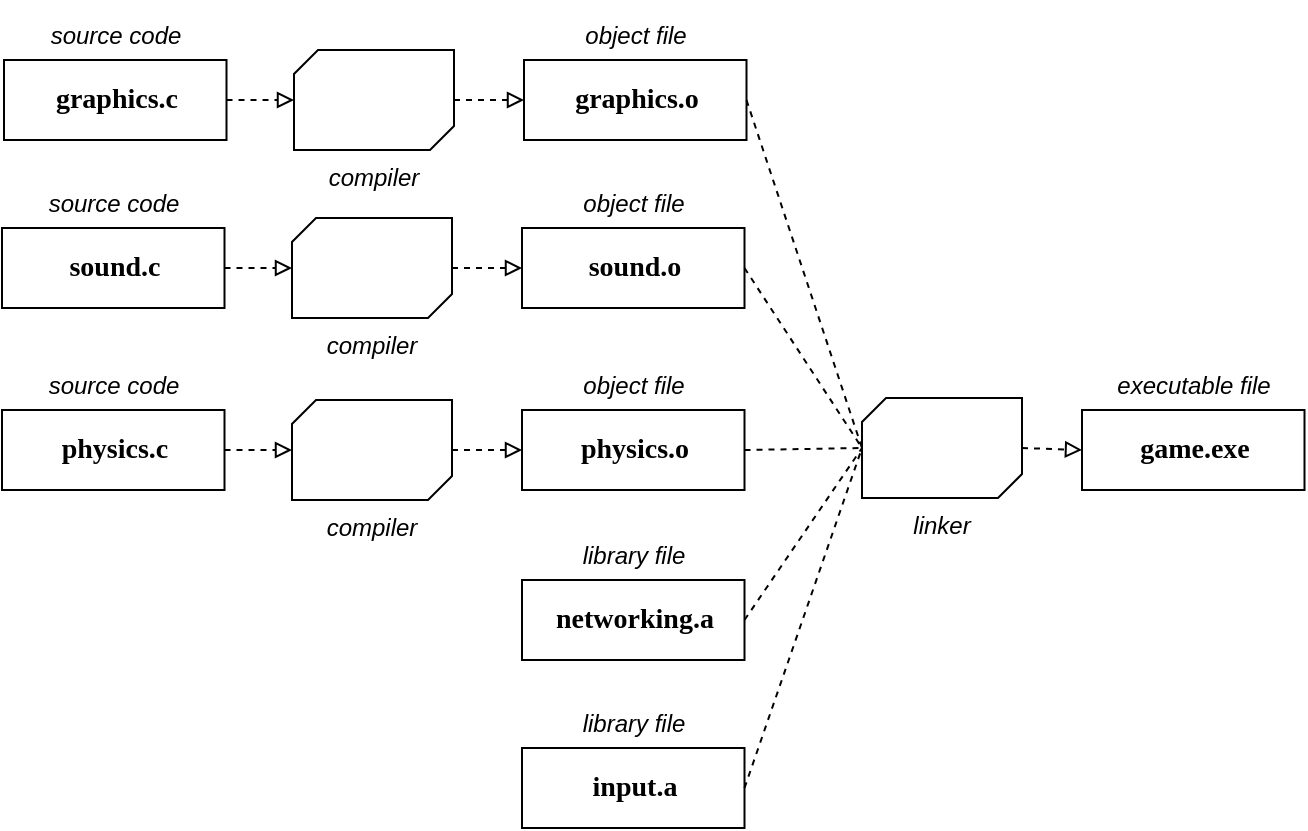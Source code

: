 <mxfile version="24.7.5">
  <diagram name="Page-1" id="OG9BTvCCsHkbAwrGS6bM">
    <mxGraphModel dx="1434" dy="836" grid="1" gridSize="10" guides="1" tooltips="1" connect="1" arrows="1" fold="1" page="1" pageScale="1" pageWidth="850" pageHeight="1100" math="0" shadow="0">
      <root>
        <mxCell id="0" />
        <mxCell id="1" parent="0" />
        <mxCell id="PTdtlWfjY--hyFflSW8q-35" value="" style="group" vertex="1" connectable="0" parent="1">
          <mxGeometry x="91" y="509" width="371.25" height="75" as="geometry" />
        </mxCell>
        <mxCell id="NzryKnhzQ9Qeah7yjg4x-6" value="" style="endArrow=block;html=1;rounded=0;exitX=1;exitY=0.5;exitDx=0;exitDy=0;dashed=1;endFill=0;entryX=0;entryY=0.5;entryDx=0;entryDy=0;entryPerimeter=0;" parent="PTdtlWfjY--hyFflSW8q-35" source="NzryKnhzQ9Qeah7yjg4x-4" target="NzryKnhzQ9Qeah7yjg4x-8" edge="1">
          <mxGeometry y="10" width="50" height="50" relative="1" as="geometry">
            <mxPoint x="150" y="74" as="sourcePoint" />
            <mxPoint x="200" y="24" as="targetPoint" />
            <mxPoint as="offset" />
          </mxGeometry>
        </mxCell>
        <mxCell id="NzryKnhzQ9Qeah7yjg4x-8" value="&lt;i&gt;compiler&lt;/i&gt;" style="verticalLabelPosition=bottom;verticalAlign=top;html=1;shape=mxgraph.basic.diag_snip_rect;dx=6;whiteSpace=wrap;" parent="PTdtlWfjY--hyFflSW8q-35" vertex="1">
          <mxGeometry x="145" y="25" width="80" height="50" as="geometry" />
        </mxCell>
        <mxCell id="NzryKnhzQ9Qeah7yjg4x-10" value="" style="endArrow=block;html=1;rounded=0;exitX=1;exitY=0.5;exitDx=0;exitDy=0;dashed=1;endFill=0;entryX=0;entryY=0.5;entryDx=0;entryDy=0;exitPerimeter=0;" parent="PTdtlWfjY--hyFflSW8q-35" source="NzryKnhzQ9Qeah7yjg4x-8" target="PTdtlWfjY--hyFflSW8q-3" edge="1">
          <mxGeometry y="10" width="50" height="50" relative="1" as="geometry">
            <mxPoint x="247.01" y="95.52" as="sourcePoint" />
            <mxPoint x="270" y="50" as="targetPoint" />
            <mxPoint as="offset" />
          </mxGeometry>
        </mxCell>
        <mxCell id="PTdtlWfjY--hyFflSW8q-1" value="" style="group" vertex="1" connectable="0" parent="PTdtlWfjY--hyFflSW8q-35">
          <mxGeometry width="111.25" height="70" as="geometry" />
        </mxCell>
        <mxCell id="NzryKnhzQ9Qeah7yjg4x-4" value="&lt;font color=&quot;#000000&quot; size=&quot;1&quot;&gt;&lt;b style=&quot;font-size: 14px;&quot;&gt;graphics.c&lt;/b&gt;&lt;/font&gt;" style="text;html=1;align=center;verticalAlign=middle;whiteSpace=wrap;rounded=0;fillColor=none;fontColor=#333333;strokeColor=#000000;fontFamily=Lucida Console;fontSize=9;perimeterSpacing=0;labelPadding=9;spacingLeft=2;" parent="PTdtlWfjY--hyFflSW8q-1" vertex="1">
          <mxGeometry y="30" width="111.25" height="40" as="geometry" />
        </mxCell>
        <mxCell id="NzryKnhzQ9Qeah7yjg4x-5" value="&lt;i style=&quot;&quot;&gt;&lt;font face=&quot;Helvetica&quot;&gt;source code&lt;/font&gt;&lt;/i&gt;" style="text;html=1;strokeColor=none;fillColor=none;align=center;verticalAlign=middle;whiteSpace=wrap;rounded=0;" parent="PTdtlWfjY--hyFflSW8q-1" vertex="1">
          <mxGeometry x="11.88" width="87.5" height="35" as="geometry" />
        </mxCell>
        <mxCell id="PTdtlWfjY--hyFflSW8q-2" value="" style="group" vertex="1" connectable="0" parent="PTdtlWfjY--hyFflSW8q-35">
          <mxGeometry x="260" width="111.25" height="70" as="geometry" />
        </mxCell>
        <mxCell id="PTdtlWfjY--hyFflSW8q-3" value="&lt;font color=&quot;#000000&quot; size=&quot;1&quot;&gt;&lt;b style=&quot;font-size: 14px;&quot;&gt;graphics.o&lt;/b&gt;&lt;/font&gt;" style="text;html=1;align=center;verticalAlign=middle;whiteSpace=wrap;rounded=0;fillColor=none;fontColor=#333333;strokeColor=#000000;fontFamily=Lucida Console;fontSize=9;perimeterSpacing=0;labelPadding=9;spacingLeft=2;" vertex="1" parent="PTdtlWfjY--hyFflSW8q-2">
          <mxGeometry y="30" width="111.25" height="40" as="geometry" />
        </mxCell>
        <mxCell id="PTdtlWfjY--hyFflSW8q-4" value="&lt;i style=&quot;&quot;&gt;&lt;font face=&quot;Helvetica&quot;&gt;object file&lt;/font&gt;&lt;/i&gt;" style="text;html=1;strokeColor=none;fillColor=none;align=center;verticalAlign=middle;whiteSpace=wrap;rounded=0;" vertex="1" parent="PTdtlWfjY--hyFflSW8q-2">
          <mxGeometry x="11.88" width="87.5" height="35" as="geometry" />
        </mxCell>
        <mxCell id="PTdtlWfjY--hyFflSW8q-36" value="" style="group" vertex="1" connectable="0" parent="1">
          <mxGeometry x="90" y="593" width="371.25" height="75" as="geometry" />
        </mxCell>
        <mxCell id="PTdtlWfjY--hyFflSW8q-5" value="" style="endArrow=block;html=1;rounded=0;exitX=1;exitY=0.5;exitDx=0;exitDy=0;dashed=1;endFill=0;entryX=0;entryY=0.5;entryDx=0;entryDy=0;entryPerimeter=0;" edge="1" parent="PTdtlWfjY--hyFflSW8q-36" source="PTdtlWfjY--hyFflSW8q-9" target="PTdtlWfjY--hyFflSW8q-6">
          <mxGeometry y="10" width="50" height="50" relative="1" as="geometry">
            <mxPoint x="150" y="74" as="sourcePoint" />
            <mxPoint x="200" y="24" as="targetPoint" />
            <mxPoint as="offset" />
          </mxGeometry>
        </mxCell>
        <mxCell id="PTdtlWfjY--hyFflSW8q-6" value="&lt;i&gt;compiler&lt;/i&gt;" style="verticalLabelPosition=bottom;verticalAlign=top;html=1;shape=mxgraph.basic.diag_snip_rect;dx=6;whiteSpace=wrap;" vertex="1" parent="PTdtlWfjY--hyFflSW8q-36">
          <mxGeometry x="145" y="25" width="80" height="50" as="geometry" />
        </mxCell>
        <mxCell id="PTdtlWfjY--hyFflSW8q-7" value="" style="endArrow=block;html=1;rounded=0;exitX=1;exitY=0.5;exitDx=0;exitDy=0;dashed=1;endFill=0;entryX=0;entryY=0.5;entryDx=0;entryDy=0;exitPerimeter=0;" edge="1" parent="PTdtlWfjY--hyFflSW8q-36" source="PTdtlWfjY--hyFflSW8q-6" target="PTdtlWfjY--hyFflSW8q-12">
          <mxGeometry y="10" width="50" height="50" relative="1" as="geometry">
            <mxPoint x="247.01" y="95.52" as="sourcePoint" />
            <mxPoint x="270" y="50" as="targetPoint" />
            <mxPoint as="offset" />
          </mxGeometry>
        </mxCell>
        <mxCell id="PTdtlWfjY--hyFflSW8q-8" value="" style="group" vertex="1" connectable="0" parent="PTdtlWfjY--hyFflSW8q-36">
          <mxGeometry width="111.25" height="70" as="geometry" />
        </mxCell>
        <mxCell id="PTdtlWfjY--hyFflSW8q-9" value="&lt;font color=&quot;#000000&quot; size=&quot;1&quot;&gt;&lt;b style=&quot;font-size: 14px;&quot;&gt;sound.c&lt;/b&gt;&lt;/font&gt;" style="text;html=1;align=center;verticalAlign=middle;whiteSpace=wrap;rounded=0;fillColor=none;fontColor=#333333;strokeColor=#000000;fontFamily=Lucida Console;fontSize=9;perimeterSpacing=0;labelPadding=9;spacingLeft=2;" vertex="1" parent="PTdtlWfjY--hyFflSW8q-8">
          <mxGeometry y="30" width="111.25" height="40" as="geometry" />
        </mxCell>
        <mxCell id="PTdtlWfjY--hyFflSW8q-10" value="&lt;i style=&quot;&quot;&gt;&lt;font face=&quot;Helvetica&quot;&gt;source code&lt;/font&gt;&lt;/i&gt;" style="text;html=1;strokeColor=none;fillColor=none;align=center;verticalAlign=middle;whiteSpace=wrap;rounded=0;" vertex="1" parent="PTdtlWfjY--hyFflSW8q-8">
          <mxGeometry x="11.88" width="87.5" height="35" as="geometry" />
        </mxCell>
        <mxCell id="PTdtlWfjY--hyFflSW8q-11" value="" style="group" vertex="1" connectable="0" parent="PTdtlWfjY--hyFflSW8q-36">
          <mxGeometry x="260" width="111.25" height="70" as="geometry" />
        </mxCell>
        <mxCell id="PTdtlWfjY--hyFflSW8q-12" value="&lt;font color=&quot;#000000&quot; size=&quot;1&quot;&gt;&lt;b style=&quot;font-size: 14px;&quot;&gt;sound.o&lt;/b&gt;&lt;/font&gt;" style="text;html=1;align=center;verticalAlign=middle;whiteSpace=wrap;rounded=0;fillColor=none;fontColor=#333333;strokeColor=#000000;fontFamily=Lucida Console;fontSize=9;perimeterSpacing=0;labelPadding=9;spacingLeft=2;" vertex="1" parent="PTdtlWfjY--hyFflSW8q-11">
          <mxGeometry y="30" width="111.25" height="40" as="geometry" />
        </mxCell>
        <mxCell id="PTdtlWfjY--hyFflSW8q-13" value="&lt;i&gt;object file&lt;/i&gt;" style="text;html=1;strokeColor=none;fillColor=none;align=center;verticalAlign=middle;whiteSpace=wrap;rounded=0;" vertex="1" parent="PTdtlWfjY--hyFflSW8q-11">
          <mxGeometry x="11.88" width="87.5" height="35" as="geometry" />
        </mxCell>
        <mxCell id="PTdtlWfjY--hyFflSW8q-39" value="" style="group" vertex="1" connectable="0" parent="1">
          <mxGeometry x="90" y="684" width="371.25" height="75" as="geometry" />
        </mxCell>
        <mxCell id="PTdtlWfjY--hyFflSW8q-40" value="" style="endArrow=block;html=1;rounded=0;exitX=1;exitY=0.5;exitDx=0;exitDy=0;dashed=1;endFill=0;entryX=0;entryY=0.5;entryDx=0;entryDy=0;entryPerimeter=0;" edge="1" parent="PTdtlWfjY--hyFflSW8q-39" source="PTdtlWfjY--hyFflSW8q-44" target="PTdtlWfjY--hyFflSW8q-41">
          <mxGeometry y="10" width="50" height="50" relative="1" as="geometry">
            <mxPoint x="150" y="74" as="sourcePoint" />
            <mxPoint x="200" y="24" as="targetPoint" />
            <mxPoint as="offset" />
          </mxGeometry>
        </mxCell>
        <mxCell id="PTdtlWfjY--hyFflSW8q-41" value="&lt;i&gt;compiler&lt;/i&gt;" style="verticalLabelPosition=bottom;verticalAlign=top;html=1;shape=mxgraph.basic.diag_snip_rect;dx=6;whiteSpace=wrap;" vertex="1" parent="PTdtlWfjY--hyFflSW8q-39">
          <mxGeometry x="145" y="25" width="80" height="50" as="geometry" />
        </mxCell>
        <mxCell id="PTdtlWfjY--hyFflSW8q-42" value="" style="endArrow=block;html=1;rounded=0;exitX=1;exitY=0.5;exitDx=0;exitDy=0;dashed=1;endFill=0;entryX=0;entryY=0.5;entryDx=0;entryDy=0;exitPerimeter=0;" edge="1" parent="PTdtlWfjY--hyFflSW8q-39" source="PTdtlWfjY--hyFflSW8q-41" target="PTdtlWfjY--hyFflSW8q-47">
          <mxGeometry y="10" width="50" height="50" relative="1" as="geometry">
            <mxPoint x="247.01" y="95.52" as="sourcePoint" />
            <mxPoint x="270" y="50" as="targetPoint" />
            <mxPoint as="offset" />
          </mxGeometry>
        </mxCell>
        <mxCell id="PTdtlWfjY--hyFflSW8q-43" value="" style="group" vertex="1" connectable="0" parent="PTdtlWfjY--hyFflSW8q-39">
          <mxGeometry width="111.25" height="70" as="geometry" />
        </mxCell>
        <mxCell id="PTdtlWfjY--hyFflSW8q-44" value="&lt;font color=&quot;#000000&quot; size=&quot;1&quot;&gt;&lt;b style=&quot;font-size: 14px;&quot;&gt;physics.c&lt;/b&gt;&lt;/font&gt;" style="text;html=1;align=center;verticalAlign=middle;whiteSpace=wrap;rounded=0;fillColor=none;fontColor=#333333;strokeColor=#000000;fontFamily=Lucida Console;fontSize=9;perimeterSpacing=0;labelPadding=9;spacingLeft=2;" vertex="1" parent="PTdtlWfjY--hyFflSW8q-43">
          <mxGeometry y="30" width="111.25" height="40" as="geometry" />
        </mxCell>
        <mxCell id="PTdtlWfjY--hyFflSW8q-45" value="&lt;i style=&quot;&quot;&gt;&lt;font face=&quot;Helvetica&quot;&gt;source code&lt;/font&gt;&lt;/i&gt;" style="text;html=1;strokeColor=none;fillColor=none;align=center;verticalAlign=middle;whiteSpace=wrap;rounded=0;" vertex="1" parent="PTdtlWfjY--hyFflSW8q-43">
          <mxGeometry x="11.88" width="87.5" height="35" as="geometry" />
        </mxCell>
        <mxCell id="PTdtlWfjY--hyFflSW8q-46" value="" style="group" vertex="1" connectable="0" parent="PTdtlWfjY--hyFflSW8q-39">
          <mxGeometry x="260" width="111.25" height="70" as="geometry" />
        </mxCell>
        <mxCell id="PTdtlWfjY--hyFflSW8q-47" value="&lt;font color=&quot;#000000&quot; size=&quot;1&quot;&gt;&lt;b style=&quot;font-size: 14px;&quot;&gt;physics.o&lt;/b&gt;&lt;/font&gt;" style="text;html=1;align=center;verticalAlign=middle;whiteSpace=wrap;rounded=0;fillColor=none;fontColor=#333333;strokeColor=#000000;fontFamily=Lucida Console;fontSize=9;perimeterSpacing=0;labelPadding=9;spacingLeft=2;" vertex="1" parent="PTdtlWfjY--hyFflSW8q-46">
          <mxGeometry y="30" width="111.25" height="40" as="geometry" />
        </mxCell>
        <mxCell id="PTdtlWfjY--hyFflSW8q-48" value="&lt;i&gt;object file&lt;/i&gt;" style="text;html=1;strokeColor=none;fillColor=none;align=center;verticalAlign=middle;whiteSpace=wrap;rounded=0;" vertex="1" parent="PTdtlWfjY--hyFflSW8q-46">
          <mxGeometry x="11.88" width="87.5" height="35" as="geometry" />
        </mxCell>
        <mxCell id="PTdtlWfjY--hyFflSW8q-84" value="&lt;i&gt;linker&lt;/i&gt;" style="verticalLabelPosition=bottom;verticalAlign=top;html=1;shape=mxgraph.basic.diag_snip_rect;dx=6;whiteSpace=wrap;" vertex="1" parent="1">
          <mxGeometry x="520" y="708" width="80" height="50" as="geometry" />
        </mxCell>
        <mxCell id="PTdtlWfjY--hyFflSW8q-85" value="" style="endArrow=block;html=1;rounded=0;exitX=1;exitY=0.5;exitDx=0;exitDy=0;dashed=1;endFill=0;entryX=0;entryY=0.5;entryDx=0;entryDy=0;exitPerimeter=0;" edge="1" parent="1" source="PTdtlWfjY--hyFflSW8q-84" target="PTdtlWfjY--hyFflSW8q-90">
          <mxGeometry y="10" width="50" height="50" relative="1" as="geometry">
            <mxPoint x="777.01" y="707.52" as="sourcePoint" />
            <mxPoint x="800" y="662" as="targetPoint" />
            <mxPoint as="offset" />
          </mxGeometry>
        </mxCell>
        <mxCell id="PTdtlWfjY--hyFflSW8q-89" value="" style="group" vertex="1" connectable="0" parent="1">
          <mxGeometry x="630" y="684" width="111.25" height="70" as="geometry" />
        </mxCell>
        <mxCell id="PTdtlWfjY--hyFflSW8q-90" value="&lt;font color=&quot;#000000&quot; size=&quot;1&quot;&gt;&lt;b style=&quot;font-size: 14px;&quot;&gt;game.exe&lt;/b&gt;&lt;/font&gt;" style="text;html=1;align=center;verticalAlign=middle;whiteSpace=wrap;rounded=0;fillColor=none;fontColor=#333333;strokeColor=#000000;fontFamily=Lucida Console;fontSize=9;perimeterSpacing=0;labelPadding=9;spacingLeft=2;" vertex="1" parent="PTdtlWfjY--hyFflSW8q-89">
          <mxGeometry y="30" width="111.25" height="40" as="geometry" />
        </mxCell>
        <mxCell id="PTdtlWfjY--hyFflSW8q-91" value="&lt;i style=&quot;&quot;&gt;&lt;font face=&quot;Helvetica&quot;&gt;executable file&lt;/font&gt;&lt;/i&gt;" style="text;html=1;strokeColor=none;fillColor=none;align=center;verticalAlign=middle;whiteSpace=wrap;rounded=0;" vertex="1" parent="PTdtlWfjY--hyFflSW8q-89">
          <mxGeometry x="11.88" width="87.5" height="35" as="geometry" />
        </mxCell>
        <mxCell id="PTdtlWfjY--hyFflSW8q-92" value="" style="endArrow=none;html=1;rounded=0;exitX=1;exitY=0.5;exitDx=0;exitDy=0;dashed=1;endFill=0;entryX=0;entryY=0.5;entryDx=0;entryDy=0;entryPerimeter=0;" edge="1" parent="1" source="PTdtlWfjY--hyFflSW8q-3" target="PTdtlWfjY--hyFflSW8q-84">
          <mxGeometry y="10" width="50" height="50" relative="1" as="geometry">
            <mxPoint x="765" y="672" as="sourcePoint" />
            <mxPoint x="800" y="672" as="targetPoint" />
            <mxPoint as="offset" />
          </mxGeometry>
        </mxCell>
        <mxCell id="PTdtlWfjY--hyFflSW8q-93" value="" style="endArrow=none;html=1;rounded=0;exitX=1;exitY=0.5;exitDx=0;exitDy=0;dashed=1;endFill=0;entryX=0;entryY=0.5;entryDx=0;entryDy=0;entryPerimeter=0;" edge="1" parent="1" source="PTdtlWfjY--hyFflSW8q-12" target="PTdtlWfjY--hyFflSW8q-84">
          <mxGeometry y="10" width="50" height="50" relative="1" as="geometry">
            <mxPoint x="472" y="550" as="sourcePoint" />
            <mxPoint x="600" y="670" as="targetPoint" />
            <mxPoint as="offset" />
          </mxGeometry>
        </mxCell>
        <mxCell id="PTdtlWfjY--hyFflSW8q-94" value="" style="endArrow=none;html=1;rounded=0;exitX=1;exitY=0.5;exitDx=0;exitDy=0;dashed=1;endFill=0;entryX=0;entryY=0.5;entryDx=0;entryDy=0;entryPerimeter=0;" edge="1" parent="1" source="PTdtlWfjY--hyFflSW8q-47" target="PTdtlWfjY--hyFflSW8q-84">
          <mxGeometry y="10" width="50" height="50" relative="1" as="geometry">
            <mxPoint x="471" y="642" as="sourcePoint" />
            <mxPoint x="610" y="680" as="targetPoint" />
            <mxPoint as="offset" />
          </mxGeometry>
        </mxCell>
        <mxCell id="PTdtlWfjY--hyFflSW8q-95" value="" style="endArrow=none;html=1;rounded=0;exitX=1;exitY=0.5;exitDx=0;exitDy=0;dashed=1;endFill=0;entryX=0;entryY=0.5;entryDx=0;entryDy=0;entryPerimeter=0;" edge="1" parent="1" source="PTdtlWfjY--hyFflSW8q-58" target="PTdtlWfjY--hyFflSW8q-84">
          <mxGeometry y="10" width="50" height="50" relative="1" as="geometry">
            <mxPoint x="481" y="652" as="sourcePoint" />
            <mxPoint x="620" y="690" as="targetPoint" />
            <mxPoint as="offset" />
          </mxGeometry>
        </mxCell>
        <mxCell id="PTdtlWfjY--hyFflSW8q-57" value="" style="group" vertex="1" connectable="0" parent="1">
          <mxGeometry x="350" y="769" width="111.25" height="70" as="geometry" />
        </mxCell>
        <mxCell id="PTdtlWfjY--hyFflSW8q-58" value="&lt;font color=&quot;#000000&quot; size=&quot;1&quot;&gt;&lt;b style=&quot;font-size: 14px;&quot;&gt;networking.a&lt;/b&gt;&lt;/font&gt;" style="text;html=1;align=center;verticalAlign=middle;whiteSpace=wrap;rounded=0;fillColor=none;fontColor=#333333;strokeColor=#000000;fontFamily=Lucida Console;fontSize=9;perimeterSpacing=0;labelPadding=9;spacingLeft=2;" vertex="1" parent="PTdtlWfjY--hyFflSW8q-57">
          <mxGeometry y="30" width="111.25" height="40" as="geometry" />
        </mxCell>
        <mxCell id="PTdtlWfjY--hyFflSW8q-59" value="&lt;i&gt;library file&lt;/i&gt;" style="text;html=1;strokeColor=none;fillColor=none;align=center;verticalAlign=middle;whiteSpace=wrap;rounded=0;" vertex="1" parent="PTdtlWfjY--hyFflSW8q-57">
          <mxGeometry x="11.88" width="87.5" height="35" as="geometry" />
        </mxCell>
        <mxCell id="PTdtlWfjY--hyFflSW8q-96" value="" style="group" vertex="1" connectable="0" parent="1">
          <mxGeometry x="350" y="853" width="111.25" height="70" as="geometry" />
        </mxCell>
        <mxCell id="PTdtlWfjY--hyFflSW8q-97" value="&lt;font color=&quot;#000000&quot; size=&quot;1&quot;&gt;&lt;b style=&quot;font-size: 14px;&quot;&gt;input.a&lt;/b&gt;&lt;/font&gt;" style="text;html=1;align=center;verticalAlign=middle;whiteSpace=wrap;rounded=0;fillColor=none;fontColor=#333333;strokeColor=#000000;fontFamily=Lucida Console;fontSize=9;perimeterSpacing=0;labelPadding=9;spacingLeft=2;" vertex="1" parent="PTdtlWfjY--hyFflSW8q-96">
          <mxGeometry y="30" width="111.25" height="40" as="geometry" />
        </mxCell>
        <mxCell id="PTdtlWfjY--hyFflSW8q-98" value="&lt;i&gt;library file&lt;/i&gt;" style="text;html=1;strokeColor=none;fillColor=none;align=center;verticalAlign=middle;whiteSpace=wrap;rounded=0;" vertex="1" parent="PTdtlWfjY--hyFflSW8q-96">
          <mxGeometry x="11.88" width="87.5" height="35" as="geometry" />
        </mxCell>
        <mxCell id="PTdtlWfjY--hyFflSW8q-101" value="" style="endArrow=none;html=1;rounded=0;exitX=1;exitY=0.5;exitDx=0;exitDy=0;dashed=1;endFill=0;entryX=0;entryY=0.5;entryDx=0;entryDy=0;entryPerimeter=0;" edge="1" parent="1" source="PTdtlWfjY--hyFflSW8q-97" target="PTdtlWfjY--hyFflSW8q-84">
          <mxGeometry y="10" width="50" height="50" relative="1" as="geometry">
            <mxPoint x="471" y="829" as="sourcePoint" />
            <mxPoint x="530" y="743" as="targetPoint" />
            <mxPoint as="offset" />
          </mxGeometry>
        </mxCell>
      </root>
    </mxGraphModel>
  </diagram>
</mxfile>
